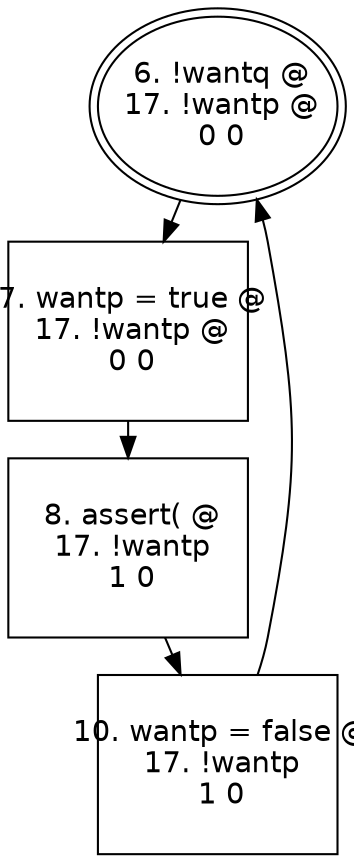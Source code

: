 digraph "" {
  graph [size="16,12",ranksep=.25];               
  node [shape=box,fontname=Helvetica,fontsize=14];
  node [width=1.6,height=1.2,fixedsize=true];     
 0 [label=" 6. !wantq @\n 17. !wantp @\n 0 0\n" shape = ellipse peripheries=2];
 1 [label=" 7. wantp = true @\n 17. !wantp @\n 0 0\n"peripheries=1];
 2 [label=" 8. assert( @\n 17. !wantp\n 1 0\n"peripheries=1];
 3 [label=" 10. wantp = false @\n 17. !wantp\n 1 0\n"peripheries=1];
 0 -> 1;
 1 -> 2;
 2 -> 3;
 3 -> 0;
}
